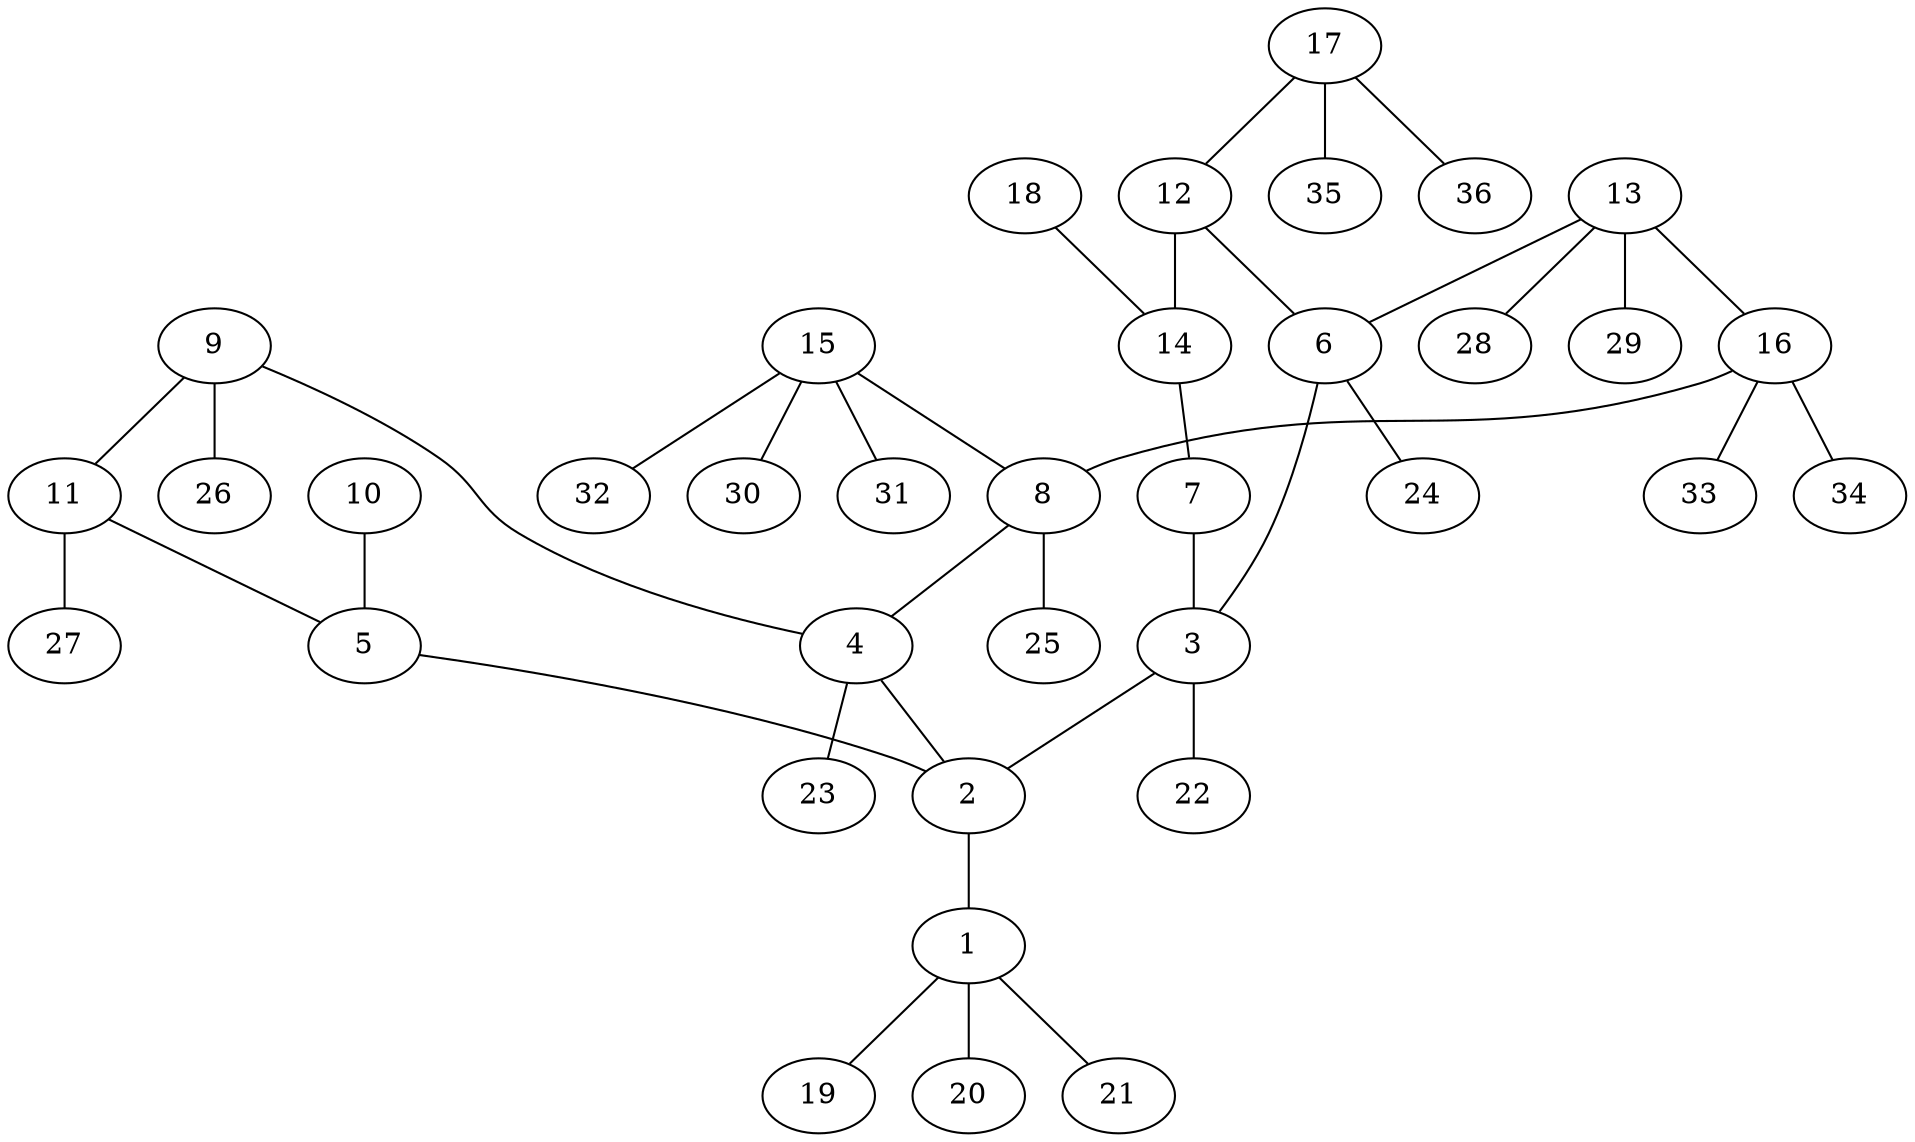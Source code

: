 graph molecule_1865 {
	1	 [chem=C];
	19	 [chem=H];
	1 -- 19	 [valence=1];
	20	 [chem=H];
	1 -- 20	 [valence=1];
	21	 [chem=H];
	1 -- 21	 [valence=1];
	2	 [chem=C];
	2 -- 1	 [valence=1];
	3	 [chem=C];
	3 -- 2	 [valence=1];
	22	 [chem=H];
	3 -- 22	 [valence=1];
	4	 [chem=C];
	4 -- 2	 [valence=1];
	23	 [chem=H];
	4 -- 23	 [valence=1];
	5	 [chem=C];
	5 -- 2	 [valence=1];
	6	 [chem=C];
	6 -- 3	 [valence=1];
	24	 [chem=H];
	6 -- 24	 [valence=1];
	7	 [chem=O];
	7 -- 3	 [valence=1];
	8	 [chem=C];
	8 -- 4	 [valence=1];
	25	 [chem=H];
	8 -- 25	 [valence=1];
	9	 [chem=C];
	9 -- 4	 [valence=1];
	11	 [chem=C];
	9 -- 11	 [valence=2];
	26	 [chem=H];
	9 -- 26	 [valence=1];
	10	 [chem=O];
	10 -- 5	 [valence=2];
	11 -- 5	 [valence=1];
	27	 [chem=H];
	11 -- 27	 [valence=1];
	12	 [chem=C];
	12 -- 6	 [valence=1];
	14	 [chem=C];
	12 -- 14	 [valence=1];
	13	 [chem=C];
	13 -- 6	 [valence=1];
	16	 [chem=C];
	13 -- 16	 [valence=1];
	28	 [chem=H];
	13 -- 28	 [valence=1];
	29	 [chem=H];
	13 -- 29	 [valence=1];
	14 -- 7	 [valence=1];
	15	 [chem=C];
	15 -- 8	 [valence=1];
	30	 [chem=H];
	15 -- 30	 [valence=1];
	31	 [chem=H];
	15 -- 31	 [valence=1];
	32	 [chem=H];
	15 -- 32	 [valence=1];
	16 -- 8	 [valence=1];
	33	 [chem=H];
	16 -- 33	 [valence=1];
	34	 [chem=H];
	16 -- 34	 [valence=1];
	17	 [chem=C];
	17 -- 12	 [valence=2];
	35	 [chem=H];
	17 -- 35	 [valence=1];
	36	 [chem=H];
	17 -- 36	 [valence=1];
	18	 [chem=O];
	18 -- 14	 [valence=2];
}
